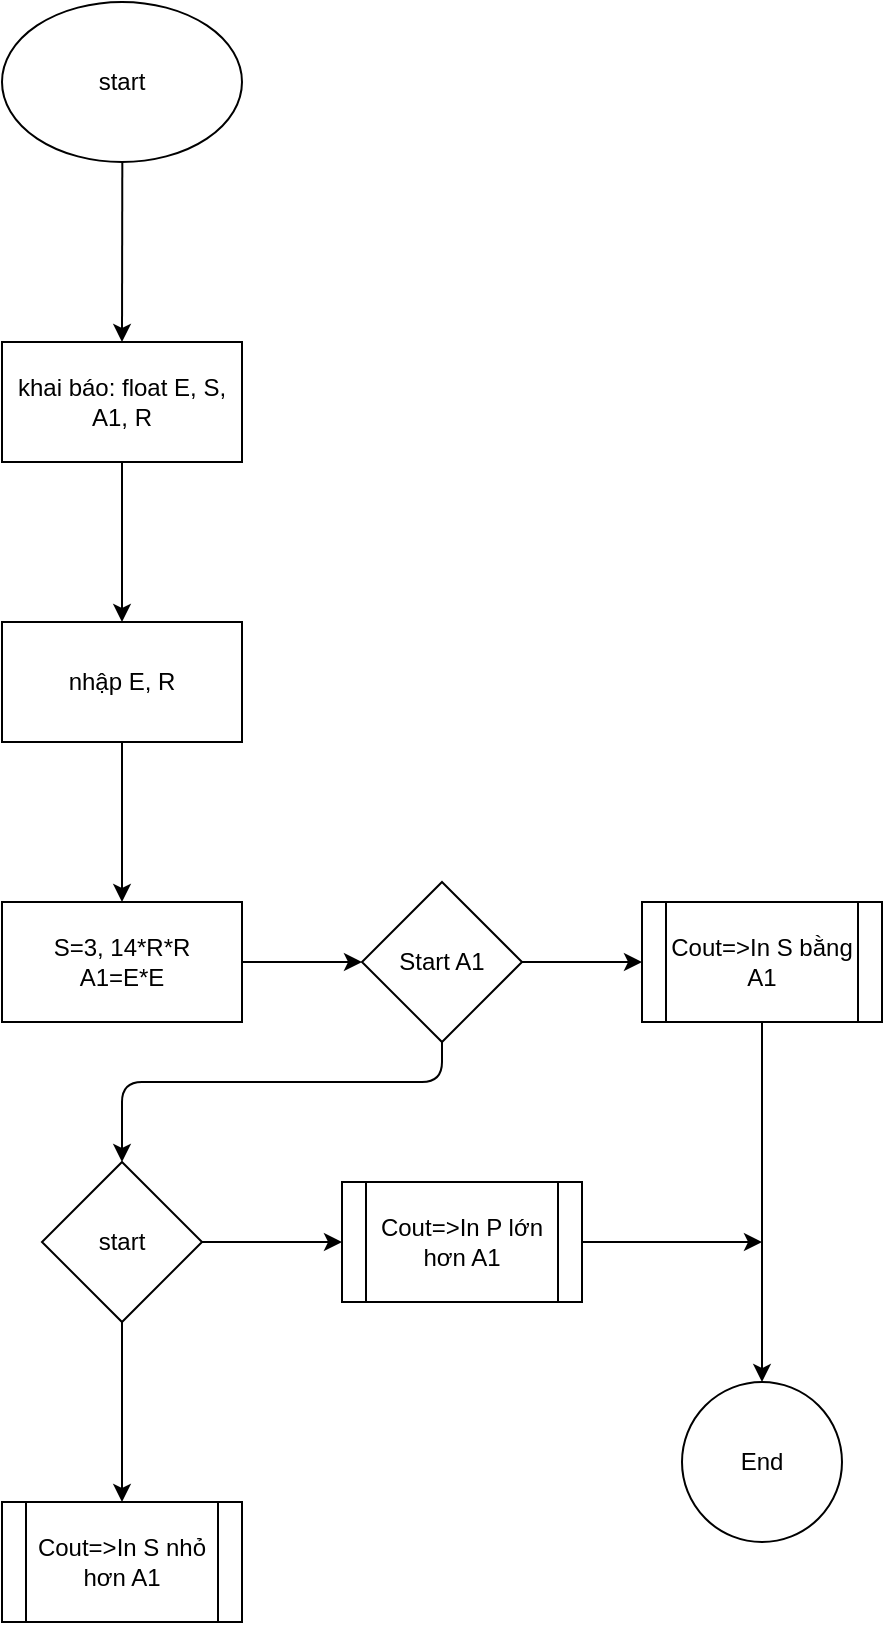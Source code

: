 <mxfile>
    <diagram id="2G-LX-QvRcV1nIPVcHpm" name="Page-1">
        <mxGraphModel dx="1130" dy="792" grid="1" gridSize="10" guides="1" tooltips="1" connect="1" arrows="1" fold="1" page="1" pageScale="1" pageWidth="850" pageHeight="1100" math="0" shadow="0">
            <root>
                <mxCell id="0"/>
                <mxCell id="1" parent="0"/>
                <mxCell id="4" value="" style="edgeStyle=none;html=1;" edge="1" parent="1" source="2" target="3">
                    <mxGeometry relative="1" as="geometry"/>
                </mxCell>
                <mxCell id="2" value="start" style="ellipse;whiteSpace=wrap;html=1;" vertex="1" parent="1">
                    <mxGeometry x="340" y="20" width="120" height="80" as="geometry"/>
                </mxCell>
                <mxCell id="6" value="" style="edgeStyle=none;html=1;" edge="1" parent="1" source="3" target="5">
                    <mxGeometry relative="1" as="geometry"/>
                </mxCell>
                <mxCell id="3" value="khai báo: float E, S, A1, R" style="whiteSpace=wrap;html=1;" vertex="1" parent="1">
                    <mxGeometry x="340" y="190" width="120" height="60" as="geometry"/>
                </mxCell>
                <mxCell id="8" value="" style="edgeStyle=none;html=1;" edge="1" parent="1" source="5" target="7">
                    <mxGeometry relative="1" as="geometry"/>
                </mxCell>
                <mxCell id="5" value="nhập E, R" style="whiteSpace=wrap;html=1;" vertex="1" parent="1">
                    <mxGeometry x="340" y="330" width="120" height="60" as="geometry"/>
                </mxCell>
                <mxCell id="10" value="" style="edgeStyle=none;html=1;" edge="1" parent="1" source="7" target="9">
                    <mxGeometry relative="1" as="geometry"/>
                </mxCell>
                <mxCell id="7" value="S=3, 14*R*R&lt;br&gt;A1=E*E" style="whiteSpace=wrap;html=1;" vertex="1" parent="1">
                    <mxGeometry x="340" y="470" width="120" height="60" as="geometry"/>
                </mxCell>
                <mxCell id="12" value="" style="edgeStyle=none;html=1;" edge="1" parent="1" source="9" target="11">
                    <mxGeometry relative="1" as="geometry"/>
                </mxCell>
                <mxCell id="19" value="" style="edgeStyle=none;html=1;entryX=0.5;entryY=0;entryDx=0;entryDy=0;" edge="1" parent="1" source="9" target="13">
                    <mxGeometry relative="1" as="geometry">
                        <Array as="points">
                            <mxPoint x="560" y="560"/>
                            <mxPoint x="400" y="560"/>
                        </Array>
                    </mxGeometry>
                </mxCell>
                <mxCell id="9" value="Start A1" style="rhombus;whiteSpace=wrap;html=1;" vertex="1" parent="1">
                    <mxGeometry x="520" y="460" width="80" height="80" as="geometry"/>
                </mxCell>
                <mxCell id="21" value="" style="edgeStyle=none;html=1;" edge="1" parent="1" source="11" target="20">
                    <mxGeometry relative="1" as="geometry"/>
                </mxCell>
                <mxCell id="11" value="Cout=&amp;gt;In S bằng A1" style="shape=process;whiteSpace=wrap;html=1;backgroundOutline=1;" vertex="1" parent="1">
                    <mxGeometry x="660" y="470" width="120" height="60" as="geometry"/>
                </mxCell>
                <mxCell id="18" value="" style="edgeStyle=none;html=1;" edge="1" parent="1" source="13" target="17">
                    <mxGeometry relative="1" as="geometry"/>
                </mxCell>
                <mxCell id="24" value="" style="edgeStyle=none;html=1;" edge="1" parent="1" source="13" target="23">
                    <mxGeometry relative="1" as="geometry"/>
                </mxCell>
                <mxCell id="13" value="start" style="rhombus;whiteSpace=wrap;html=1;" vertex="1" parent="1">
                    <mxGeometry x="360" y="600" width="80" height="80" as="geometry"/>
                </mxCell>
                <mxCell id="22" value="" style="edgeStyle=none;html=1;" edge="1" parent="1" source="17">
                    <mxGeometry relative="1" as="geometry">
                        <mxPoint x="720" y="640" as="targetPoint"/>
                    </mxGeometry>
                </mxCell>
                <mxCell id="17" value="Cout=&amp;gt;In P lớn hơn A1" style="shape=process;whiteSpace=wrap;html=1;backgroundOutline=1;" vertex="1" parent="1">
                    <mxGeometry x="510" y="610" width="120" height="60" as="geometry"/>
                </mxCell>
                <mxCell id="20" value="End" style="ellipse;whiteSpace=wrap;html=1;" vertex="1" parent="1">
                    <mxGeometry x="680" y="710" width="80" height="80" as="geometry"/>
                </mxCell>
                <mxCell id="23" value="Cout=&amp;gt;In S nhỏ hơn A1" style="shape=process;whiteSpace=wrap;html=1;backgroundOutline=1;" vertex="1" parent="1">
                    <mxGeometry x="340" y="770" width="120" height="60" as="geometry"/>
                </mxCell>
            </root>
        </mxGraphModel>
    </diagram>
</mxfile>